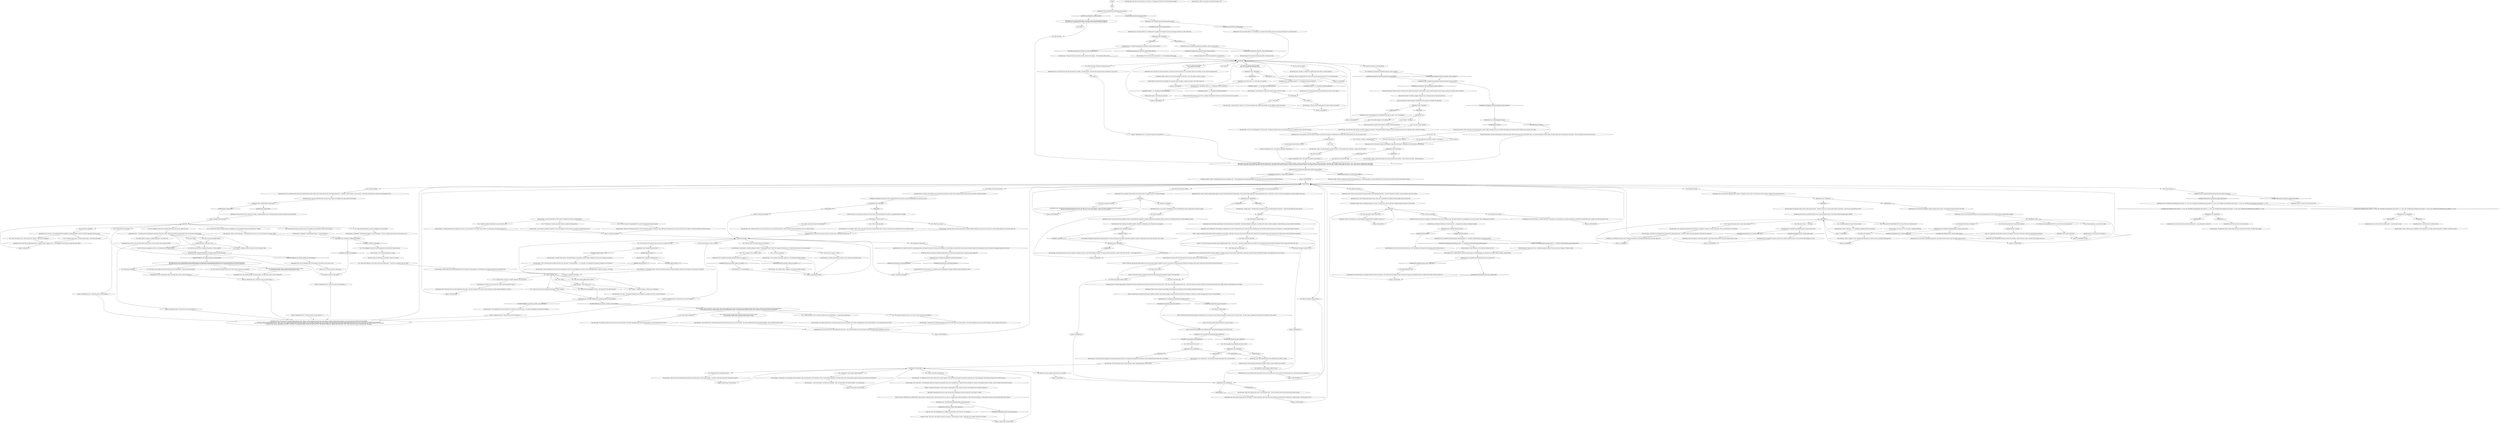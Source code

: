# JAM / INSTIGATOR CABIN
# The Instigator is gone but you can still explore the cabin of her abandoned vehicle. This yields some MAJOR foreshadowing.
# ==================================================
digraph G {
	  0 [label="START"];
	  1 [label="input"];
	  2 [label="Esprit de Corps: Do the honours, he thinks. Connect it yourself."];
	  3 [label="Abandoned Lorry: The movie stars are still smiling from the walls... the radio transmitter sits on the centre console and a faint smell of perfume is in the air."];
	  4 [label="Kim Kitsuragi: \"No, it's not *shatterproof*. Give me that.\" He takes the prybar from you and gestures for you to step back. Then, with little warning..."];
	  5 [label="Abandoned Lorry: The ghostly actresses and the rusty toolbox under the driver's seat. And the oddly bulging seat cover."];
	  6 [label="Hand/Eye Coordination: Nearly the same sound produced by the action on a good breechloader, you can't fail to notice."];
	  7 [label="You: \"This has *got* to be better than your DynaWave.\""];
	  8 [label="You: Put the transceiver away. (Conclude.)"];
	  9 [label="Abandoned Lorry: Variable[\"reputation.kim\"] > 5"];
	  10 [label="Variable[\"reputation.kim\"] > 5", shape=diamond];
	  11 [label="!(Variable[\"reputation.kim\"] > 5)", shape=diamond];
	  12 [label="You: Return the papers under the seat."];
	  13 [label="You: Examine the radio."];
	  14 [label="Encyclopedia: She wasted away in a drug den called 'The Door to the River', not far from here on Boogie Street. A mixture of cocaine and morphine. She was a afraid of the world. And the camera too."];
	  15 [label="Abandoned Lorry: You wedge yourself under the steering-wheel to get a better look. Seems like the few tools lying around here -- a hammer, a pair of pliers, a rusty wrench -- have been casually thrown there by the disorganized driver."];
	  16 [label="Abandoned Lorry: These are movie posters featuring starlets from long-forgotten films -- from the Twenties, the Teens, even the Nineties of the last century."];
	  17 [label="You: Raise your eyebrows."];
	  18 [label="Kim Kitsuragi: \"What? I happen to have committed the frequency to memory. I have no problem admitting that.\""];
	  19 [label="Kim Kitsuragi: \"Sandpaper?\" the lieutenant repeats. \"A novel technique... Must be to offer some extra grip to the driver's foot.\""];
	  20 [label="You: \"Looks like the driver has glued a piece of sandpaper to the throttle to offer some extra grip.\""];
	  21 [label="Kim Kitsuragi: \"We definitely need to return some time later.\" He nods at the lorry. \"We didn't get enough.\""];
	  22 [label="Volition: Lieutenant Kitsuragi is a brave man for saying Madre's name without the winces and whispers that usually accompany it."];
	  23 [label="Kim Kitsuragi: \"...with *cool* names,\" he adds with contempt. \"Like *La Puta Madre* and *Ahura Mazda*. It's a dark parody.\""];
	  24 [label="Jump to: [discussing it with kim hub]"];
	  25 [label="Jump to: [INVESTIHUB]"];
	  26 [label="Abandoned Lorry: CheckItem(\"prybar\")  or  CheckItem(\"kvalsund_multitool\")"];
	  27 [label="CheckItem(\"prybar\")  or  CheckItem(\"kvalsund_multitool\")", shape=diamond];
	  28 [label="!(CheckItem(\"prybar\")  or  CheckItem(\"kvalsund_multitool\"))", shape=diamond];
	  29 [label="You: \"Fine, it appears we've reached a draw.\""];
	  30 [label="You: Wait, the missing eighth Hardie?"];
	  31 [label="You: Peel off the cover on the passenger seat."];
	  32 [label="Abandoned Lorry: She is, yes. You should talk to Titus about it, now you have some concrete evidence."];
	  33 [label="You: Unlock the door with the key Tommy gave you."];
	  34 [label="Kim Kitsuragi: \"Use the prybar to smash the window. Open it from the inside.\""];
	  35 [label="Abandoned Lorry: The actress is draped in a sheath dress, one of her shoulders bared. The faded remains of an autograph run across the poster. She's looking past the camera."];
	  36 [label="Abandoned Lorry: It looks like an article ripped out from a radio-enthusiast magazine. Complex mathematical equations explain the basics of something called 'the ULAN frequency system'."];
	  37 [label="Pain Threshold: These formulas look oddly *painful*. Maybe it's the hangover, but they give you a headache."];
	  38 [label="Kim Kitsuragi: The lieutenant leans over your shoulder to examine the note: \"The ULAN frequency system? I've never heard of that before. I know of FM, AM, UKV, but...\" His thought trails off."];
	  39 [label="Abandoned Lorry: Looks like the frequency dial is absent. It requires a key to work, but the key has been removed -- likely by the missing lady driver."];
	  40 [label="Kim Kitsuragi: \"Hard to say. This distribution network looks certainly large, yet still vague enough... It doesn't reveal much about the *besmertie* behind it.\""];
	  41 [label="Shivers: There, hundreds of thousands of motor carriages roar on the 8/81, high above the mass of brown and red roofs that is Jamrock. The commuters don't even look down; the world ceases to exist outside the windshield."];
	  42 [label="Abandoned Lorry: You should probably still talk to them, see what they've got to say for themselves."];
	  43 [label="You: \"Looks like the driver has glued a piece of sandpaper to fix the slippery throttle of their FALN A-Z 'Tempo'.\""];
	  44 [label="Jump to: [Abandoned Lorry: \"The movie stars are still smiling f...\"]"];
	  45 [label="You: The entire Union might be involved. Maybe even all of Martinaise... (Look around suspiciously.)"];
	  46 [label="Jump to: [Abandoned Lorry: \"The smell of cigarettes and perfume...\"]"];
	  47 [label="Abandoned Lorry: IsKimHere()"];
	  48 [label="IsKimHere()", shape=diamond];
	  49 [label="!(IsKimHere())", shape=diamond];
	  50 [label="Kim Kitsuragi: \"This has been hard enough. No need to make it any harder.\" The lieutenant takes the prybar from you and gestures for you to step back. Then, with short warning..."];
	  51 [label="Physical Instrument: Another futile *thunk* sounds in the brisk coastal air."];
	  52 [label="Kim Kitsuragi: \"Mhm,\" he nods and gives you the tool back. \"It went better than I expected -- open it from the inside.\""];
	  53 [label="Abandoned Lorry: The smell of a thousand cigarettes, some dead actresses and a rusty old toolbox under the seat..."];
	  54 [label="Abandoned Lorry: You close the rusty old lorry door."];
	  55 [label="Physical Instrument: Call down the hammer of truth and justice! With a firm punch that could shatter bone, you smash through the window. Why you didn't equip and use the prybar, who knows -- but now, release your secrets, lorry cabin!"];
	  56 [label="Jump to: [Abandoned Lorry: \"The movie stars are still smiling f...\"]"];
	  57 [label="Physical Instrument: With a firm grip you raise the prybar, a glint of light catching on the tip. Call down the hammer of truth and justice! Release your secrets, lorry cabin!"];
	  58 [label="Abandoned Lorry: A lorry, abandoned by its owner, stuck in the interminable traffic jam.\nThis FALN A-Z, abandoned by its owner, still stands in the shadow of the ruins above it."];
	  59 [label="Logic: Looks like the window might be shatterproof. You may have to rethink your approach."];
	  60 [label="toolboxhub"];
	  61 [label="Kim Kitsuragi: \"Doesn't look like it -- it's completely inoperable without the dial key.\""];
	  62 [label="mapithub"];
	  63 [label="Abandoned Lorry: IsKimHere()"];
	  64 [label="IsKimHere()", shape=diamond];
	  65 [label="!(IsKimHere())", shape=diamond];
	  66 [label="You: \"First the drug smuggling, now this... How deep does this rabbit hole go?\""];
	  67 [label="Kim Kitsuragi: \"Yes, well...\" He quickly disregards your statement as another one of your  neurotic outbursts."];
	  68 [label="You: \"Those jerks? Definitely.\""];
	  69 [label="You: Open the door."];
	  70 [label="Reaction Speed: This is the one he pointed to. The green lorry..."];
	  71 [label="Abandoned Lorry: SetVariableValue(\"jam.abandoned_cant_get_in_alone\", true) --[[ Variable[ ]]"];
	  72 [label="You: \"I'm sorry, it didn't happen.\""];
	  73 [label="Abandoned Lorry: The smell of a thousand cigarettes, some dead actresses and a rusty old toolbox under the seat."];
	  74 [label="Kim Kitsuragi: \"To be perfectly frank, I have my reservations about this whole antenna scheme. But who knows? We may yet be surprised.\""];
	  75 [label="You: \"Not necessarily. The lady driver could have kept the drug trade a secret.\"\n\"Not necessarily. Ruby could have kept the drug trade a secret.\""];
	  76 [label="Jump to: [INVESTIHUB]"];
	  77 [label="You: How am I going to get this open?\n\"How are we going to get this open, Kim?\""];
	  78 [label="radiofiddler"];
	  79 [label="Shivers: Wind rips through the empty hallways of the once great military hospital, now just a ruin under an overgrown park. Beneath the hospital, great sewer tunnels hum and vibrate with life of their own..."];
	  80 [label="Shivers: Despite the cold, figures move about cloaked in shadow, their breath escaping in white clouds that fade into the darkness. Wherever you look, the night gives cover to her messengers."];
	  81 [label="Abandoned Lorry: Variable[\"jam.abandoned_whitecheck_physint_smash_window\"]"];
	  82 [label="Variable[\"jam.abandoned_whitecheck_physint_smash_window\"]", shape=diamond];
	  83 [label="!(Variable[\"jam.abandoned_whitecheck_physint_smash_window\"])", shape=diamond];
	  84 [label="Physical Instrument: God damn, maggot! Drag your ass to the gym and do some reps right now!"];
	  85 [label="You: But why the sandpaper?"];
	  86 [label="pedal hub"];
	  87 [label="Kim Kitsuragi: \"What a novel technique...\" The lieutenant leans closer. \"You sure do know your lorries, officer.\""];
	  88 [label="Jump to: [Abandoned Lorry: \"The movie stars are still smiling f...\"]"];
	  89 [label="Kim Kitsuragi: \"We should talk with Titus, see what he's got to say on the matter.\" He writes something down into his little notebook. \"Are we finished with the lorry?\""];
	  90 [label="You: Not necessarily. The lady driver could have kept the drug trade a secret.\nNot necessarily. Ruby could have kept the drug trade a secret."];
	  91 [label="You: This would fit what Joyce told us, but I don't want to make any assumptions."];
	  92 [label="Abandoned Lorry: The peculiar frequency tableau indicates that at least 128 stations have been saved on this radio."];
	  93 [label="You: Look around the cabin. (Conclude.)"];
	  94 [label="Abandoned Lorry: Variable[\"jam.jammystery_ladydriver_cabin_located_tommy\"]"];
	  95 [label="Variable[\"jam.jammystery_ladydriver_cabin_located_tommy\"]", shape=diamond];
	  96 [label="!(Variable[\"jam.jammystery_ladydriver_cabin_located_tommy\"])", shape=diamond];
	  97 [label="Abandoned Lorry: It takes a few moments, but eventually the transceiver slides from its greased socket mount with an eminently satisfying *chhhnk*."];
	  98 [label="Jump to: [rubytransceiverhub]"];
	  99 [label="Abandoned Lorry: Where the transceiver used to be, there's just a rectangular shadow now."];
	  100 [label="Interfacing: That's the marque of Esterhaz Elektronika, one of the major manufacturers of advanced radio equipment."];
	  101 [label="Abandoned Lorry: You close the rusty old lorry door."];
	  102 [label="Jump to: [openinghub]"];
	  103 [label="Abandoned Lorry: The glass on the side windows is tinted and covered with dust. You can barely make out the shape of a seat and two steering levers."];
	  104 [label="Abandoned Lorry: The smell of cigarettes and perfume welcomes you. The cabin inside is plastered with old movie posters, actresses smile from the walls. There's a radio transmitter in the front and a toolbox tucked under the driver's seat. Some tools lie scattered near the pedals.\nThe smell of cigarettes and perfume welcomes you. The cabin inside is plastered with old movie posters, actresses smile from the walls. There's a rectangular shadow where the radio used to be and a toolbox tucked under the driver's seat. Some tools lie scattered near the pedals."];
	  105 [label="Perception (Smell): The remnants of a sweet juniper-scented perfume. Probably 'Granate No 5'."];
	  106 [label="Jump to: [INVESTIHUB]"];
	  107 [label="Abandoned Lorry: Variable[\"XP.ruby_motive\"]"];
	  108 [label="Variable[\"XP.ruby_motive\"]", shape=diamond];
	  109 [label="!(Variable[\"XP.ruby_motive\"])", shape=diamond];
	  110 [label="Kim Kitsuragi: \"This has been hard enough. No need to make it any harder.\""];
	  111 [label="success hub"];
	  112 [label="You: \"One of the footprints at the crime scene had an aberration -- one sole was smoother than the other.\""];
	  113 [label="Kim Kitsuragi: \"Understood. We should still go and see what Titus has got to say on the matter.\" He writes something down into his little notebook. \"Are we finished with the lorry?\""];
	  114 [label="Kim Kitsuragi: \"We should see what Titus has got to say on the matter.\" He writes something down into his little notebook. \"Are we finished with the lorry?\""];
	  115 [label="Kim Kitsuragi: \"Great, I think we got everything. A word, detective?\" He steps away from the lorry. \"*Before* we return to Joyce.\""];
	  116 [label="Jump to: [radiofiddler]"];
	  117 [label="You: What about the Speedfreaks FM? Is it one of the saved stations here?"];
	  118 [label="You: \"Where does the contraband end up?\""];
	  119 [label="Jump to: [discussing it with kim hub]"];
	  120 [label="Abandoned Lorry: Variable[\"jam.abandoned_greeting_done\"]"];
	  121 [label="Variable[\"jam.abandoned_greeting_done\"]", shape=diamond];
	  122 [label="!(Variable[\"jam.abandoned_greeting_done\"])", shape=diamond];
	  123 [label="Abandoned Lorry: This green FALN A-Z 'Contemporain' is parked in the shadow of the ruins looming overhead. It's seen better days."];
	  124 [label="Kim Kitsuragi: \"Let's get the prybar from my Kineema and smash in the window.\""];
	  125 [label="You: Just open the door from the inside."];
	  126 [label="Abandoned Lorry: Variable[\"reputation.kim\"] > 1"];
	  127 [label="Variable[\"reputation.kim\"] > 1", shape=diamond];
	  128 [label="!(Variable[\"reputation.kim\"] > 1)", shape=diamond];
	  129 [label="Kim Kitsuragi: \"I'm more interested in *why* you're so fixated on this idea in the first place.\""];
	  130 [label="Kim Kitsuragi: \"But now you've got what you came for, so I suppose we'll have to see this business through.\""];
	  131 [label="Abandoned Lorry: You close the rusty old lorry door for now -- your job here isn't done yet."];
	  132 [label="Jump to: [posteryhub]"];
	  133 [label="Abandoned Lorry: But one odd detail does catch your eye: A piece of sandpaper has been glued to the throttle."];
	  134 [label="You: Look around the cabin again."];
	  135 [label="You: Women... (Shake your head.) Always the most *deceitful* ones."];
	  136 [label="You: \"I think the entire Union is involved. Maybe even all of Martinaise...\" (Look around suspiciously.)"];
	  137 [label="You: Why would anyone need so many radio stations?"];
	  138 [label="Abandoned Lorry: The door is locked. The handle looks shiny, like it's recently replaced."];
	  139 [label="Untitled hub"];
	  140 [label="Physical Instrument: But you don't *have* a prybar. The lieutenant would, but he drove away with it in his toolbox."];
	  141 [label="You: \"Really?\" (Hit again.)"];
	  142 [label="Jump to: [INVESTIHUB]"];
	  143 [label="You: \"I don't really get jokes.\""];
	  144 [label="You: \"That's okay. As long as it works.\""];
	  145 [label="Abandoned Lorry: Looks like it, yes."];
	  146 [label="You: \"Wait, Ruby?\""];
	  147 [label="You: [Leave.]"];
	  148 [label="You: [Leave.]"];
	  149 [label="Jump to: [Abandoned Lorry: \"The movie stars are still smiling f...\"]"];
	  150 [label="Abandoned Lorry: IsKimHere()"];
	  151 [label="IsKimHere()", shape=diamond];
	  152 [label="!(IsKimHere())", shape=diamond];
	  153 [label="You: \"Why would anyone glue a piece of sandpaper to the gas pedal?\""];
	  154 [label="You: \"And she's also the one running the drug trade... What a handful.\""];
	  155 [label="Abandoned Lorry: Variable[\"XP.figured_out_hardies_present_at_the_lynching\"]"];
	  156 [label="Variable[\"XP.figured_out_hardies_present_at_the_lynching\"]", shape=diamond];
	  157 [label="!(Variable[\"XP.figured_out_hardies_present_at_the_lynching\"])", shape=diamond];
	  158 [label="You: Those jerks? Definitely."];
	  159 [label="Interfacing: It has to be an advanced model to fit so many frequencies next to each other without blending them together."];
	  160 [label="Jump to: [discussing it with kim hub]"];
	  161 [label="You: \"Good idea.\""];
	  162 [label="Physical Instrument: Good thing you have one!"];
	  163 [label="Abandoned Lorry: He smashes it into the window. Droplets of glass fly everywhere, shattering over the lorry floor and pavement. You can just reach in now."];
	  164 [label="Jump to: [INVESTIHUB]"];
	  165 [label="You: \"What do you mean?\""];
	  166 [label="Kim Kitsuragi: \"*You* could reach the Coalition and have your talk about *la responsabilité*... *I* could grow 10 centimetres and become a flanker for the Stormers.\""];
	  167 [label="Kim Kitsuragi: \"I certainly understand the impulse, but this is our job, detective. Our whole *raison d'être*. At some point, we'll need to return to it.\""];
	  168 [label="Abandoned Lorry: Variable[\"inventory.suzerainty_trade_war_counter\"] > 2"];
	  169 [label="Variable[\"inventory.suzerainty_trade_war_counter\"] > 2", shape=diamond];
	  170 [label="!(Variable[\"inventory.suzerainty_trade_war_counter\"] > 2)", shape=diamond];
	  171 [label="Jump to: [IsKimHere()]"];
	  172 [label="You: Admire the posters."];
	  173 [label="Perception (Smell): There's definitely perfume in the air. It's spicy, with a hint of ambrette, wafting through the bitter air of the cabin."];
	  174 [label="You: Smash it."];
	  175 [label="Abandoned Lorry: The movie stars are still smiling from the walls. There's a radio transmitter in the front and a pull-out toolbox tucked under the driver's seat. Some tools lie scattered near the pedals.\nThe movie stars are still smiling from the walls... But there's something strange about the passenger seat. The radio transmitter sits on the centre console and the pull-out toolbox lies hidden under the driver's seat. Some tools lie scattered near the pedals.\nThe movie stars are still smiling from the walls... But there's a rectangular shadow where the radio used to be and something strange about the passenger seat. The pull-out toolbox lies hidden under the driver's seat. Some tools have been left scattered near the pedals.\nThe movie stars are still smiling from the walls... But there's a rectangular shadow where the radio used to be. The pull-out toolbox lies hidden under the driver's seat. Some tools have been left scattered near the pedals."];
	  176 [label="posteryhub"];
	  177 [label="You: Look at the third map."];
	  178 [label="You: Return the papers under the seat."];
	  179 [label="You: Where does the road lead..."];
	  180 [label="Shivers: They travel from Eminent Domain to Perdition and on to the Main. Over the River Esperance, on Route 8/81 to the Old South -- the exit ramp is supposed to be shut down, but there's much activity."];
	  181 [label="Kim Kitsuragi: \"Looks like we're dealing with an impressive organizational tool -- the nerve centre of a huge operation. With quite the range too.\""];
	  182 [label="Abandoned Lorry: Doesn't look like it."];
	  183 [label="Abandoned Lorry: IsKimHere()"];
	  184 [label="IsKimHere()", shape=diamond];
	  185 [label="!(IsKimHere())", shape=diamond];
	  186 [label="Abandoned Lorry: IsKimHere()"];
	  187 [label="IsKimHere()", shape=diamond];
	  188 [label="!(IsKimHere())", shape=diamond];
	  189 [label="Jump to: [rubytransceiverhub]"];
	  190 [label="Kim Kitsuragi: \"Let me make a prediction, detective. You are not going to see the inside of a Coalition warship anytime soon.\""];
	  191 [label="You: \"So you're not jealous?\""];
	  192 [label="Conceptualization: Not just any face... it reminds you of the grotesque carvings sometimes found in prehistoric caves."];
	  193 [label="openinghub"];
	  194 [label="Abandoned Lorry: IsKimHere()"];
	  195 [label="IsKimHere()", shape=diamond];
	  196 [label="!(IsKimHere())", shape=diamond];
	  197 [label="Abandoned Lorry: With a key -- or a tool. Like, say, a prybar."];
	  198 [label="Perception (Sight): There's something odd about the passenger seat... The seating fabric has been pulled tight over the lower side of the seat where the toolbox should be."];
	  199 [label="Abandoned Lorry: IsKimHere()"];
	  200 [label="IsKimHere()", shape=diamond];
	  201 [label="!(IsKimHere())", shape=diamond];
	  202 [label="You: \"I'm sorry.\" (Smash it, apologetically.)"];
	  203 [label="Kim Kitsuragi: \"So it would seem.\" The lieutenant examines the maps with a furrowed brow."];
	  204 [label="You: \"*Besmertie*? That sounds vaguely familiar.\""];
	  205 [label="Shivers: The road spreads like the tentacles of a great octopus."];
	  206 [label="Jump to: [You: \"Back up into the cabin again.\"]"];
	  207 [label="Abandoned Lorry: You close the rusty old lorry door."];
	  208 [label="You: Return the stack of papers under the seat."];
	  209 [label="Jump to: [Abandoned Lorry: \"The smell of cigarettes and perfume...\"]"];
	  210 [label="Reaction Speed: This is the one the man pointed to. His friend's lorry."];
	  211 [label="Abandoned Lorry: The actresses -- and the rare actor -- all smile you a warm good bye. A radio transmitter is attached to the dashboard and a toolbox sits under the driver's seat."];
	  212 [label="Abandoned Lorry: The ghostly actresses and the rusty toolbox, under the driver's seat... And the oddly bulging seat cover."];
	  213 [label="Kim Kitsuragi: \"Oh, I didn't mean that. It's just ironic that you're using the lady driver's radio to contact the very authorities she was so keen to evade.\""];
	  214 [label="Kim Kitsuragi: \"An Esterhaz is certainly nothing to sniff at.\" The lieutenant nods. \"But if you compare the feature sets, I would say they're more-or-less equivalent.\""];
	  215 [label="You: \"So Ruby really is running a *complex operation* out of her lorry.\""];
	  216 [label="You: Pull out the pull-out toolbox."];
	  217 [label="Abandoned Lorry: Variable[\"jam.abandoned_cabin_accessed\"]"];
	  218 [label="Variable[\"jam.abandoned_cabin_accessed\"]", shape=diamond];
	  219 [label="!(Variable[\"jam.abandoned_cabin_accessed\"])", shape=diamond];
	  220 [label="Abandoned Lorry: Voila! A stack of neatly folded papers has been stashed behind the seating fabric. You see three maps depicting a large metropolitan area. It's Revachol, some of its routes and highways have been outlined with a pen."];
	  221 [label="Encyclopedia: This is Tippe Tijonne, a starlet from the dawn of cinematography. Less known for her talent, than her tragic, untimely death."];
	  222 [label="Electrochemistry: She's delicate, yet lost. Ruined underneath it all."];
	  223 [label="Abandoned Lorry: Variable[\"jam.abandoned_blackc_ency_starlet_info\"]"];
	  224 [label="Variable[\"jam.abandoned_blackc_ency_starlet_info\"]", shape=diamond];
	  225 [label="!(Variable[\"jam.abandoned_blackc_ency_starlet_info\"])", shape=diamond];
	  226 [label="You: Push in the pull-out toolbox."];
	  227 [label="Kim Kitsuragi: \"Best not to disturb the scene.\" The lieutenant nods. \"I'll have Forensics go over the lorry and pick these up later.\""];
	  228 [label="Electrochemistry: Wait, this actress really does look *a lot* like Klaasje. She may have been right about this Ruby after all..."];
	  229 [label="Abandoned Lorry: One of them particularly catches your eye: a centrefold of an ingénue attached right above the back seat."];
	  230 [label="Jump to: [pedal hub]"];
	  231 [label="Abandoned Lorry: IsKimHere()"];
	  232 [label="IsKimHere()", shape=diamond];
	  233 [label="!(IsKimHere())", shape=diamond];
	  234 [label="radiofiddler no kim"];
	  235 [label="You: \"Really?\""];
	  236 [label="Esprit de Corps: As you take the transceiver in your hands, the lieutenant bites his lower lip, apparently deep in thought."];
	  237 [label="You: Examine the transceiver."];
	  238 [label="Kim Kitsuragi: \"Yes, another draw. It appears we are quite equally matched.\""];
	  239 [label="You: Try to peek in the window.\nTry to peek in the window."];
	  240 [label="Abandoned Lorry: A metallic drawer slides out from the seat: It's empty, except for a folded newspaper."];
	  241 [label="Abandoned Lorry: Variable[\"tc.pale\"]"];
	  242 [label="Variable[\"tc.pale\"]", shape=diamond];
	  243 [label="!(Variable[\"tc.pale\"])", shape=diamond];
	  244 [label="You: Fold open the topmost map."];
	  245 [label="Esprit de Corps: \"But why... why would I hurt my own *peone*?\" asks the man in white. \"What kind of an *animal* would do such thing?\""];
	  246 [label="Abandoned Lorry: Tollbooths at the intakes are marked with a circle. It looks like there are scant few ways of getting onto the elevated motorway that runs over Jamrock -- and this person knows them all."];
	  247 [label="Abandoned Lorry: Variable[\"whirling.klaasjeone_greeting_done\"]  or  Variable[\"whirling.klaasje_main_greeting_done\"]"];
	  248 [label="Variable[\"whirling.klaasjeone_greeting_done\"]  or  Variable[\"whirling.klaasje_main_greeting_done\"]", shape=diamond];
	  249 [label="!(Variable[\"whirling.klaasjeone_greeting_done\"]  or  Variable[\"whirling.klaasje_main_greeting_done\"])", shape=diamond];
	  250 [label="You: \"The sandpaper would also rub off the pattern from the driver's right boot sole.\""];
	  251 [label="You: Back up into the cabin again."];
	  252 [label="drug smuggling also"];
	  253 [label="Abandoned Lorry: Variable[\"XP.figured_out_hardies_present_at_the_lynching\"]"];
	  254 [label="Variable[\"XP.figured_out_hardies_present_at_the_lynching\"]", shape=diamond];
	  255 [label="!(Variable[\"XP.figured_out_hardies_present_at_the_lynching\"])", shape=diamond];
	  256 [label="Abandoned Lorry: Variable[\"jam.abandoned_logic_infiltrated\"]"];
	  257 [label="Variable[\"jam.abandoned_logic_infiltrated\"]", shape=diamond];
	  258 [label="!(Variable[\"jam.abandoned_logic_infiltrated\"])", shape=diamond];
	  259 [label="Jump to: [Abandoned Lorry: \"The smell of cigarettes and perfume...\"]"];
	  260 [label="Jump to: [INVESTIHUB]"];
	  261 [label="Abandoned Lorry: You stuff the maps back under the seat cover. Better not to leave traces of you being here yet... the movie stars look silently by."];
	  262 [label="You: \"Yeah, sounds just like an old breechloader.\""];
	  263 [label="Jump to: [rubytransceiverhub]"];
	  264 [label="Kim Kitsuragi: \"I've no reason to be jealous, detective.\" The lieutenant smiles to himself."];
	  265 [label="Jump to: [IsKimHere()]"];
	  266 [label="You: Return the papers under the seat."];
	  267 [label="Jump to: [Abandoned Lorry: \"The movie stars are still smiling f...\"]"];
	  268 [label="Jump to: [openinghub]"];
	  269 [label="Inland Empire: A feeling of tenderness washes over you -- a longing even, perhaps. And gentle tragedy."];
	  270 [label="Jump to: [posteryhub]"];
	  271 [label="Jump to: [toolboxhub]"];
	  272 [label="Shivers: To Couron, through the middle income neighbourhoods there -- by the river -- and then to Stella Maris and La Delta, for work. While the men and women of Jamrock scuttle to their fates below the road."];
	  273 [label="You: \"What does all this mean?\""];
	  274 [label="Kim Kitsuragi: \"It's definitely not the Union. They just do *some* logistics. This operation has spread everywhere in Jamrock. If it's that widespread, then Madre remains the most likely suspect.\""];
	  275 [label="Logic: Sandpaper adds extra grip."];
	  276 [label="Abandoned Lorry: ... matching one of the footprints found from the crime scene. Which means that the missing lady driver was present at the lynching!"];
	  277 [label="You: \"Women..\" (Shake your head.) \"Always up to something.\""];
	  278 [label="Kim Kitsuragi: \"For contacting an entire fleet of lorrymen, for example.\" He flicks a switch on the radio. \"This is all shortwave, UW and UKV...\""];
	  279 [label="Jump to: [radiofiddler no kim]"];
	  280 [label="Abandoned Lorry: Variable[\"jam.jammystery_ladydriver_cabin_located_tommy\"]"];
	  281 [label="Variable[\"jam.jammystery_ladydriver_cabin_located_tommy\"]", shape=diamond];
	  282 [label="!(Variable[\"jam.jammystery_ladydriver_cabin_located_tommy\"])", shape=diamond];
	  283 [label="Kim Kitsuragi: \"I don't know how *good* it is, but this investigation has taken long enough. We can't afford it to take any longer.\""];
	  284 [label="Jump to: [INVESTIHUB]"];
	  285 [label="Abandoned Lorry: Variable[\"jam.abandoned_perc_noticed_under_seat\"]"];
	  286 [label="Variable[\"jam.abandoned_perc_noticed_under_seat\"]", shape=diamond];
	  287 [label="!(Variable[\"jam.abandoned_perc_noticed_under_seat\"])", shape=diamond];
	  288 [label="Kim Kitsuragi: \"So it would appear.\""];
	  289 [label="You: \"Wait, the missing eighth Hardie? Here?\""];
	  290 [label="You: Return the stack of papers under the seat. (Conclude.)"];
	  291 [label="You: Ruby really is running a *complex operation* out of her lorry."];
	  292 [label="You: Study the centrefold."];
	  293 [label="You: What happened to her?"];
	  294 [label="You: Stop and wonder: What's that smell?"];
	  295 [label="Abandoned Lorry: IsTHCPresent(\"torque_dork\")"];
	  296 [label="IsTHCPresent(\"torque_dork\")", shape=diamond];
	  297 [label="!(IsTHCPresent(\"torque_dork\"))", shape=diamond];
	  298 [label="Interfacing: This particular lorry is a FALN A-Z 'Tempo', a model infamous for its irritating design mistake: the slippery-smooth throttles."];
	  299 [label="Encyclopedia: Adapting a high-quality radio-transmitter to emit this frequency may make it powerful enough to transmit a signal from isola to isola. But that's just a guess."];
	  300 [label="You: \"What about the Speedfreaks FM? Is it one of the saved stations here?\""];
	  301 [label="You: \"Is there anything we can do with the radio?\""];
	  302 [label="You: \"What else is here...\" (Conclude.)"];
	  303 [label="Jump to: [radiofiddler]"];
	  304 [label="Esprit de Corps: Somewhere on a hidden field, a flash of light, a whirring sound. Camera lenses focus on a man in a ragged police uniform standing in a field of blood-red poppies. A blurry figure dressed in white stands right by the camera..."];
	  305 [label="Esprit de Corps: The bedraggled cop is holding a manure fork. \"Don't hurt me,\" he whimpers."];
	  306 [label="Interfacing: These service tunnels were probably used during the construction of the foundation beneath the motorway."];
	  307 [label="Interfacing: A 20 kilometre radius at least. Perhaps extended by an attachable antenna that's not here right now?"];
	  308 [label="Kim Kitsuragi: \"This must be the one he told us about. Unless he was lying...\" The lieutenant peeks inside."];
	  309 [label="Kim Kitsuragi: \"*Bonne prise*,\" the lieutenant commends you as you shift through the treasure -- well worn and folded into neat squares."];
	  310 [label="rubytransceiverhub"];
	  311 [label="You: \"We can't assign *la responsabilité* if we don't go through the proper channels.\""];
	  312 [label="You: \"I think I just need a break from our main case for a bit.\""];
	  313 [label="Jump to: [IsKimHere()]"];
	  314 [label="Abandoned Lorry: The window shatters and droplets of glass fly everywhere, shattering over the lorry floor and pavement."];
	  315 [label="You: Enough of the posters."];
	  316 [label="Kim Kitsuragi: The lieutenant leans closer to the radio and hums: \"Strange. There are so many radio stations saved here... must be over one hundred at least.\""];
	  317 [label="Abandoned Lorry: The cluttered cabin of the abandoned lorry offers no reply."];
	  318 [label="Abandoned Lorry: Variable[\"jam.jammystery_inland_vision_modifier\"]"];
	  319 [label="Variable[\"jam.jammystery_inland_vision_modifier\"]", shape=diamond];
	  320 [label="!(Variable[\"jam.jammystery_inland_vision_modifier\"])", shape=diamond];
	  321 [label="Abandoned Lorry: The throttle underneath looks as smooth as glass, slippery even... The sandpaper must be there to add some extra *grip*!"];
	  322 [label="Abandoned Lorry: You've identified the missing eighth person at the lynching. Do you think that Hardie and his boys had anything to do with the drug trade?\nThis looks like proof the missing eighth person at the lynching was Ruby. Do you think that Hardie and his 'boys' could also be involved in the drug operation?"];
	  323 [label="Interfacing: It has to be an advanced model to fit so many frequencies next to each other without blending them together."];
	  324 [label="You: Is there anything I can do with the radio?"];
	  325 [label="Logic: Looks like the smugglers have infiltrated the road network belonging to East Motor Tract."];
	  326 [label="Untitled hub (02)"];
	  327 [label="You: \"Nice.\""];
	  328 [label="Abandoned Lorry: Variable[\"jam.abandoned_perc_noticed_under_seat\"]"];
	  329 [label="Variable[\"jam.abandoned_perc_noticed_under_seat\"]", shape=diamond];
	  330 [label="!(Variable[\"jam.abandoned_perc_noticed_under_seat\"])", shape=diamond];
	  331 [label="Kim Kitsuragi: \"It's not really a *joke*, per se. Just ironic that you're using the lady driver's radio to contact the very authorities she was so keen to evade.\""];
	  332 [label="Kim Kitsuragi: \"I wouldn't like to guess. Your performance so far doesn't exactly inspire confidence, but all sorts of things are possible...\""];
	  333 [label="Jump to: [rubytransceiverhub]"];
	  334 [label="Abandoned Lorry: You close the rusty old lorry door -- your job here is done."];
	  335 [label="Kim Kitsuragi: \"At least we can now ask Titus some concrete questions about it.\""];
	  336 [label="Kim Kitsuragi: \"He's *bad news*.\" The lieutenant removes his glasses and polishes them with a handkerchief. \"There have been attempts at a serious investigation before, but they... haven't ended well for those involved.\""];
	  337 [label="Kim Kitsuragi: \"The RCM patrols most of these auxiliary roads, though apparently not all of them.\""];
	  338 [label="Electrochemistry: Wait, doesn't she... resemble someone you know? But you can't put a finger on *whom* exactly."];
	  339 [label="Abandoned Lorry: No idea... You could peel off the sandpaper to peak underneath, but that would be tampering with the scene."];
	  340 [label="Kim Kitsuragi: \"Sandpaper?\" the lieutenant repeats. \"A novel technique...\""];
	  341 [label="You: The sandpaper would also rub off the pattern from the driver's right boot sole..."];
	  342 [label="Jump to: [Abandoned Lorry: \"The movie stars are still smiling f...\"]"];
	  343 [label="Abandoned Lorry: This green FALN A-Z 'Contemporain' is parked in the shadow of the ruins looming overhead. It's seen better days."];
	  344 [label="Interfacing: There's no picking this lock. The owner has put special care into it. It's a recessed design."];
	  345 [label="Jump to: [openinghub]"];
	  346 [label="Abandoned Lorry: The stack of maps looks just like before -- barely noticeable. The movie stars look silently by and the pull-out toolbox has a rubber handle, worn from years of use."];
	  347 [label="You: \"Do you think we'll actually be able to reach the Coalition with this?\""];
	  348 [label="Kim Kitsuragi: \"It should. Assuming we can find a way to replace the frequency dial.\""];
	  349 [label="Jump to: [INVESTIHUB]"];
	  350 [label="Jump to: [rubytransceiverhub]"];
	  351 [label="Kim Kitsuragi: \"Looks like her, yes.\""];
	  352 [label="INVESTIHUB"];
	  353 [label="Abandoned Lorry: CheckEquipped(\"prybar\")"];
	  354 [label="CheckEquipped(\"prybar\")", shape=diamond];
	  355 [label="!(CheckEquipped(\"prybar\"))", shape=diamond];
	  357 [label="Abandoned Lorry: It's an issue of 'Périphérique' from last Wednesday. A piece of paper falls out from its pages."];
	  358 [label="Jump to: [Abandoned Lorry: \"The movie stars are still smiling f...\"]"];
	  359 [label="You: Fold open the second map."];
	  360 [label="Abandoned Lorry: Variable[\"jam.abandoned_blackc_esprit_peonecop\"]"];
	  361 [label="Variable[\"jam.abandoned_blackc_esprit_peonecop\"]", shape=diamond];
	  362 [label="!(Variable[\"jam.abandoned_blackc_esprit_peonecop\"])", shape=diamond];
	  363 [label="You: Where are they going?"];
	  364 [label="Esprit de Corps: If only Lieutenant Kitsuragi were here to help you piece together the evidence."];
	  365 [label="You: I don't care about rules, I need to get some *results*! (Peel off the sandpaper.)"];
	  366 [label="You: I could just take a peak... A teensy-weensy peek... (Peel off just the edge.)"];
	  367 [label="You: \"This would fit what Joyce told us, but I don't want to make any assumptions.\""];
	  368 [label="Abandoned Lorry: Variable[\"jam.abandoned_seen_article\"] == true  and  Variable[\"jam.abandoned_seen_posters\"] == true  and  Variable[\"jam.abandoned_seen_radio\"] == true  and  Variable[\"jam.abandoned_seen_pedals\"] == true"];
	  369 [label="Variable[\"jam.abandoned_seen_article\"] == true  and  Variable[\"jam.abandoned_seen_posters\"] == true  and  Variable[\"jam.abandoned_seen_radio\"] == true  and  Variable[\"jam.abandoned_seen_pedals\"] == true", shape=diamond];
	  370 [label="!(Variable[\"jam.abandoned_seen_article\"] == true  and  Variable[\"jam.abandoned_seen_posters\"] == true  and  Variable[\"jam.abandoned_seen_radio\"] == true  and  Variable[\"jam.abandoned_seen_pedals\"] == true)", shape=diamond];
	  371 [label="Abandoned Lorry: Unclear."];
	  372 [label="Logic: For contacting an entire fleet of lorries, for example. This must be the nerve centre of a well-organized operation."];
	  373 [label="Abandoned Lorry: You push the key into the lock and turn. It makes a cracking sound -- then the door pops back a few centimetres. You can just..."];
	  374 [label="You: Open it."];
	  375 [label="You: Remove the radio transceiver."];
	  376 [label="Kim Kitsuragi: \"Funny, isn't it?\""];
	  377 [label="Abandoned Lorry: It's about the size of a small paving stone, and nearly as heavy. Now that you're looking at it more closely, you realise the various dials and meters make it look vaguely like a face. A distinctive triangular logo forms the nose."];
	  378 [label="Abandoned Lorry: Variable[\"jam.abandoned_interfacing_esterhaz\"]"];
	  379 [label="Variable[\"jam.abandoned_interfacing_esterhaz\"]", shape=diamond];
	  380 [label="!(Variable[\"jam.abandoned_interfacing_esterhaz\"])", shape=diamond];
	  381 [label="Abandoned Lorry: The movie stars are still smiling from the walls... the radio transmitter sits on the centre console and a faint smell of perfume is in the air."];
	  382 [label="Physical Instrument: Prybar in hand, you take a hard swing at the window. A loud *thunk* rings out and the prybar bounces back, leaving a tiny spider web on the glass."];
	  383 [label="Abandoned Lorry: IsKimHere()"];
	  384 [label="IsKimHere()", shape=diamond];
	  385 [label="!(IsKimHere())", shape=diamond];
	  386 [label="You: \"Why would anyone need so many radio stations?\""];
	  387 [label="Half Light: Especially bad news for cops who may have something in their past they don't even *know* is there."];
	  388 [label="Inland Empire: No storm will ever drown Revachol, the great solution to the riddle of history."];
	  389 [label="You: Say \"Fuck the police!\" and *then* smash it."];
	  390 [label="You: First the drug smuggling, now this... How deep does this rabbit hole go?"];
	  391 [label="Abandoned Lorry: You've identified one of the footprints, but there are still seven to go..."];
	  392 [label="Abandoned Lorry: IsKimHere()"];
	  393 [label="IsKimHere()", shape=diamond];
	  394 [label="!(IsKimHere())", shape=diamond];
	  395 [label="Abandoned Lorry: Not without the dial key, no."];
	  396 [label="Abandoned Lorry: CheckItem(\"prybar\")  or  CheckItem(\"kvalsund_multitool\")"];
	  397 [label="CheckItem(\"prybar\")  or  CheckItem(\"kvalsund_multitool\")", shape=diamond];
	  398 [label="!(CheckItem(\"prybar\")  or  CheckItem(\"kvalsund_multitool\"))", shape=diamond];
	  399 [label="You: \"The window appears to be shatterproof.\""];
	  400 [label="Untitled hub (03)"];
	  401 [label="Abandoned Lorry: IsKimHere()"];
	  402 [label="IsKimHere()", shape=diamond];
	  403 [label="!(IsKimHere())", shape=diamond];
	  404 [label="Kim Kitsuragi: \"You've surprised me more than once during the course of our investigation, but I have to say it still seems like a *remote* scenario.\" He shrugs."];
	  405 [label="Kim Kitsuragi: \"But here's the thing, detective. *We're* the proper channels. Doing our work, right here on the ground, is how we'll solve this case. There's no need to bring the Coalition into this.\""];
	  406 [label="You: Wait, Ruby?"];
	  407 [label="You: [Close the door.]"];
	  408 [label="You: Open the door."];
	  409 [label="You: Check the pedals."];
	  410 [label="Abandoned Lorry: IsKimHere()"];
	  411 [label="IsKimHere()", shape=diamond];
	  412 [label="!(IsKimHere())", shape=diamond];
	  413 [label="Kim Kitsuragi: \"Subtle,\" says the lieutenant and sticks his hand in the window -- like a common car thief -- and then opens it."];
	  414 [label="Abandoned Lorry: The pull-out toolbox slides back into its nest. The rest is as it was: radio, posters, a trace of motor oil smell under all the cigarettes.\nThe pull-out toolbox slides back into its nest. The rest is as it was: posters, a radio, dust on the windows."];
	  415 [label="Kim Kitsuragi: \"No, that's on 78.9.\" He stops, coughing awkwardly."];
	  416 [label="You: \"Who do you think is behind this?\""];
	  417 [label="Abandoned Lorry: The final map displays a labyrinth of service tunnels left over from the construction of Motorway 8/81. A few routes have been marked with a pen -- where the tunnels and sewers surface near the Eminent Domain and a traffic island in Central Jamrock, by the lake."];
	  418 [label="You: \"The smugglers have infiltrated the Motor Tract.\""];
	  419 [label="Kim Kitsuragi: \"It means that the smugglers are secretly using the motorway to transport their goods and materials. They've infiltrated East Motor Tract, most likely...\""];
	  420 [label="Perception (Sight): There's something odd about the passenger seat... The seating fabric has been pulled tight over the lower side of the seat where the toolbox should be."];
	  421 [label="Kim Kitsuragi: \"Now we know for *certain* who's the missing eighth person at the lynching. Do you think that Hardie and his boys could also be involved in the drug operation?\"\n\"This looks like proof the missing eighth person at the lynching was Ruby... Do you think that Hardie and his 'boys' could also be involved in the drug operation?\""];
	  422 [label="Kim Kitsuragi: \"We've identified one of the footprints, but there are still seven to go...\" He writes something in his little blue notebook."];
	  423 [label="Kim Kitsuragi: \"Which means that the missing lady driver was present at the lynching.\" The lieutenant's eyes light up behind his prescription lens."];
	  424 [label="Abandoned Lorry: You should talk to them, see what they've got to say for themselves."];
	  425 [label="Jump to: [openinghub]"];
	  426 [label="Inland Empire: It feels like you're peeking into someone's home residence. Inside it's private, cozy, warm. Dusty, too."];
	  427 [label="You: Open the door from the inside."];
	  428 [label="Kim Kitsuragi: \"Who's to say what's possible and what's not?\""];
	  429 [label="You: Unfold the newspaper."];
	  430 [label="You: Pick up the note."];
	  431 [label="Jump to: [radiofiddler]"];
	  432 [label="Abandoned Lorry: This large map displays the elevated motorway called 8/81. The intake leading to Martinaise is marked with a blue X. There's another X on the off-ramp at a place called the Old South."];
	  433 [label="You: What is that sound..."];
	  434 [label="Shivers: The rattle of motor carriages and lorries driving through long forgotten tunnels. Lit by gas lights."];
	  435 [label="Abandoned Lorry: Variable[\"jam.abandoned_map_third_shivers\"]"];
	  436 [label="Variable[\"jam.abandoned_map_third_shivers\"]", shape=diamond];
	  437 [label="!(Variable[\"jam.abandoned_map_third_shivers\"])", shape=diamond];
	  438 [label="Abandoned Lorry: IsKimHere()"];
	  439 [label="IsKimHere()", shape=diamond];
	  440 [label="!(IsKimHere())", shape=diamond];
	  441 [label="Abandoned Lorry: Variable[\"tc.oddfoot_at_lynching\"]"];
	  442 [label="Variable[\"tc.oddfoot_at_lynching\"]", shape=diamond];
	  443 [label="!(Variable[\"tc.oddfoot_at_lynching\"])", shape=diamond];
	  444 [label="Kim Kitsuragi: \"Yes?\" He likes where this is going..."];
	  445 [label="You: And she's also the one running the drug trade... What a handful."];
	  446 [label="discussing it with kim hub"];
	  447 [label="Kim Kitsuragi: \"This is the one our man pointed to...\" The lieutenant peeks inside."];
	  448 [label="Perception (Sight): Posters cover the small windows in the back -- you can't make out what's on them."];
	  449 [label="You: Try the door handle."];
	  450 [label="Jump to: [openinghub]"];
	  451 [label="Jump to: [INVESTIHUB]"];
	  452 [label="Kim Kitsuragi: \"The lady driver used this same radio to evade Coalition authorities, and now you're using it to contact them directly. It's just ironic, that's all.\""];
	  453 [label="You: \"To be honest, I mostly just want to ride on Coalition Warship Archer.\""];
	  454 [label="You: Smash the window in with the prybar."];
	  455 [label="You: Variable[\"jam.abandoned_whitecheck_physint_smash_window\"]"];
	  456 [label="Variable[\"jam.abandoned_whitecheck_physint_smash_window\"]", shape=diamond];
	  457 [label="!(Variable[\"jam.abandoned_whitecheck_physint_smash_window\"])", shape=diamond];
	  458 [label="Kim Kitsuragi: \"A besmertie is a Revacholian crime syndicate. They see themselves as the inheritors of the 14 Revacholian indotribes, but really they're just violent gangs vying for control on the West side of Revachol...\""];
	  459 [label="Abandoned Lorry: This municipal map from the Thirties displays a complex system of storm sewers underneath a sub-district called The Pox (Old Military Hospital), right adjacent to the 41st Precinct."];
	  460 [label="You: Say \"Welcome to Revachol, window!\" and smash it."];
	  461 [label="Kim Kitsuragi: \"You're right. But we should still go and see what Titus has got to say on the matter.\" He writes something down into his little notebook. \"Are we finished with the lorry?\""];
	  462 [label="Abandoned Lorry: Variable[\"TASK.search_through_the_locked_cabin_done\"]"];
	  463 [label="Variable[\"TASK.search_through_the_locked_cabin_done\"]", shape=diamond];
	  464 [label="!(Variable[\"TASK.search_through_the_locked_cabin_done\"])", shape=diamond];
	  0 -> 1
	  1 -> 217
	  2 -> 112
	  3 -> 25
	  4 -> 163
	  5 -> 284
	  6 -> 401
	  7 -> 214
	  8 -> 267
	  9 -> 10
	  9 -> 11
	  10 -> 404
	  11 -> 74
	  12 -> 171
	  13 -> 39
	  14 -> 270
	  15 -> 133
	  16 -> 229
	  17 -> 18
	  18 -> 303
	  19 -> 441
	  20 -> 340
	  22 -> 387
	  23 -> 24
	  24 -> 446
	  25 -> 352
	  26 -> 27
	  26 -> 28
	  27 -> 162
	  28 -> 140
	  29 -> 168
	  30 -> 145
	  31 -> 220
	  32 -> 56
	  33 -> 373
	  34 -> 139
	  35 -> 269
	  36 -> 37
	  37 -> 241
	  38 -> 271
	  39 -> 383
	  40 -> 119
	  41 -> 179
	  41 -> 12
	  41 -> 359
	  42 -> 149
	  43 -> 87
	  44 -> 175
	  45 -> 424
	  46 -> 104
	  47 -> 48
	  47 -> 49
	  48 -> 326
	  49 -> 71
	  50 -> 163
	  51 -> 50
	  52 -> 69
	  53 -> 451
	  54 -> 115
	  55 -> 104
	  56 -> 175
	  57 -> 111
	  58 -> 408
	  58 -> 147
	  59 -> 47
	  60 -> 226
	  60 -> 429
	  61 -> 431
	  62 -> 178
	  62 -> 244
	  63 -> 64
	  63 -> 65
	  64 -> 227
	  65 -> 346
	  66 -> 155
	  67 -> 155
	  68 -> 114
	  69 -> 46
	  70 -> 193
	  71 -> 450
	  72 -> 50
	  73 -> 284
	  74 -> 333
	  75 -> 461
	  76 -> 352
	  77 -> 194
	  78 -> 386
	  78 -> 300
	  78 -> 301
	  78 -> 302
	  79 -> 433
	  79 -> 266
	  79 -> 177
	  80 -> 435
	  81 -> 82
	  81 -> 83
	  82 -> 353
	  83 -> 382
	  84 -> 59
	  85 -> 339
	  86 -> 134
	  86 -> 43
	  86 -> 20
	  86 -> 341
	  86 -> 85
	  86 -> 153
	  87 -> 441
	  88 -> 175
	  89 -> 3
	  90 -> 42
	  91 -> 42
	  92 -> 323
	  93 -> 285
	  94 -> 96
	  94 -> 95
	  95 -> 447
	  96 -> 308
	  97 -> 6
	  98 -> 310
	  99 -> 310
	  100 -> 378
	  101 -> 21
	  102 -> 193
	  103 -> 448
	  104 -> 318
	  105 -> 132
	  106 -> 352
	  107 -> 108
	  107 -> 109
	  108 -> 228
	  109 -> 247
	  110 -> 345
	  111 -> 202
	  111 -> 460
	  111 -> 389
	  111 -> 174
	  112 -> 423
	  113 -> 3
	  114 -> 3
	  116 -> 78
	  117 -> 182
	  118 -> 40
	  119 -> 446
	  120 -> 121
	  120 -> 122
	  121 -> 343
	  122 -> 123
	  123 -> 183
	  124 -> 139
	  125 -> 209
	  126 -> 128
	  126 -> 127
	  127 -> 9
	  128 -> 332
	  129 -> 312
	  129 -> 453
	  129 -> 311
	  132 -> 176
	  133 -> 295
	  134 -> 342
	  135 -> 253
	  136 -> 89
	  137 -> 371
	  138 -> 344
	  139 -> 161
	  139 -> 235
	  140 -> 102
	  141 -> 51
	  142 -> 352
	  143 -> 331
	  144 -> 348
	  145 -> 445
	  145 -> 390
	  145 -> 135
	  146 -> 351
	  149 -> 175
	  150 -> 152
	  150 -> 151
	  151 -> 419
	  152 -> 317
	  153 -> 19
	  154 -> 155
	  155 -> 156
	  155 -> 157
	  156 -> 421
	  157 -> 422
	  158 -> 424
	  159 -> 78
	  160 -> 446
	  161 -> 283
	  162 -> 102
	  163 -> 400
	  164 -> 352
	  165 -> 452
	  166 -> 333
	  167 -> 263
	  168 -> 169
	  168 -> 170
	  169 -> 238
	  170 -> 288
	  171 -> 63
	  172 -> 16
	  173 -> 176
	  174 -> 314
	  175 -> 352
	  176 -> 315
	  176 -> 292
	  176 -> 294
	  177 -> 417
	  178 -> 63
	  179 -> 272
	  180 -> 205
	  181 -> 307
	  182 -> 279
	  183 -> 184
	  183 -> 185
	  184 -> 94
	  185 -> 280
	  186 -> 187
	  186 -> 188
	  187 -> 309
	  188 -> 62
	  189 -> 310
	  190 -> 263
	  191 -> 264
	  192 -> 350
	  193 -> 449
	  193 -> 33
	  193 -> 454
	  193 -> 77
	  193 -> 239
	  193 -> 148
	  194 -> 195
	  194 -> 196
	  195 -> 396
	  196 -> 197
	  197 -> 26
	  198 -> 352
	  199 -> 200
	  199 -> 201
	  200 -> 38
	  201 -> 271
	  202 -> 314
	  203 -> 337
	  204 -> 458
	  205 -> 325
	  206 -> 251
	  208 -> 261
	  209 -> 104
	  210 -> 193
	  211 -> 260
	  212 -> 451
	  213 -> 99
	  214 -> 144
	  214 -> 29
	  214 -> 191
	  215 -> 335
	  216 -> 240
	  217 -> 218
	  217 -> 219
	  218 -> 58
	  219 -> 120
	  220 -> 186
	  221 -> 223
	  222 -> 221
	  223 -> 224
	  223 -> 225
	  224 -> 293
	  225 -> 270
	  226 -> 414
	  227 -> 346
	  228 -> 221
	  229 -> 173
	  230 -> 86
	  231 -> 232
	  231 -> 233
	  232 -> 54
	  233 -> 334
	  234 -> 137
	  234 -> 93
	  234 -> 324
	  234 -> 117
	  235 -> 110
	  236 -> 376
	  237 -> 377
	  238 -> 98
	  239 -> 103
	  240 -> 60
	  241 -> 242
	  241 -> 243
	  242 -> 299
	  243 -> 199
	  244 -> 432
	  245 -> 160
	  246 -> 41
	  247 -> 248
	  247 -> 249
	  248 -> 338
	  249 -> 222
	  250 -> 444
	  251 -> 44
	  252 -> 289
	  252 -> 66
	  252 -> 146
	  252 -> 277
	  252 -> 215
	  252 -> 154
	  253 -> 254
	  253 -> 255
	  254 -> 322
	  255 -> 391
	  256 -> 257
	  256 -> 258
	  257 -> 418
	  258 -> 273
	  259 -> 104
	  260 -> 352
	  261 -> 142
	  262 -> 213
	  263 -> 310
	  264 -> 98
	  265 -> 63
	  266 -> 265
	  267 -> 175
	  268 -> 193
	  269 -> 107
	  270 -> 176
	  271 -> 60
	  272 -> 12
	  272 -> 359
	  273 -> 150
	  274 -> 336
	  275 -> 86
	  276 -> 291
	  276 -> 390
	  276 -> 135
	  276 -> 406
	  276 -> 445
	  276 -> 30
	  277 -> 67
	  278 -> 181
	  279 -> 234
	  280 -> 281
	  280 -> 282
	  281 -> 210
	  282 -> 70
	  283 -> 345
	  284 -> 352
	  285 -> 286
	  285 -> 287
	  286 -> 53
	  287 -> 212
	  288 -> 98
	  289 -> 351
	  290 -> 313
	  291 -> 32
	  292 -> 35
	  293 -> 14
	  294 -> 105
	  295 -> 296
	  295 -> 297
	  296 -> 298
	  297 -> 275
	  298 -> 275
	  299 -> 199
	  300 -> 415
	  301 -> 61
	  302 -> 328
	  303 -> 78
	  304 -> 360
	  305 -> 245
	  306 -> 80
	  307 -> 116
	  308 -> 193
	  309 -> 62
	  310 -> 8
	  310 -> 347
	  310 -> 237
	  310 -> 7
	  311 -> 405
	  312 -> 167
	  313 -> 63
	  314 -> 410
	  315 -> 211
	  316 -> 159
	  317 -> 364
	  318 -> 320
	  318 -> 319
	  319 -> 420
	  320 -> 198
	  321 -> 230
	  322 -> 90
	  322 -> 91
	  322 -> 45
	  322 -> 158
	  323 -> 234
	  324 -> 395
	  325 -> 256
	  326 -> 72
	  326 -> 141
	  326 -> 399
	  327 -> 52
	  328 -> 329
	  328 -> 330
	  329 -> 5
	  330 -> 73
	  331 -> 99
	  332 -> 166
	  333 -> 310
	  335 -> 381
	  336 -> 22
	  337 -> 446
	  338 -> 221
	  339 -> 251
	  339 -> 365
	  339 -> 366
	  340 -> 441
	  341 -> 276
	  342 -> 175
	  343 -> 193
	  344 -> 425
	  345 -> 193
	  346 -> 164
	  347 -> 126
	  348 -> 98
	  349 -> 352
	  350 -> 310
	  351 -> 154
	  351 -> 277
	  351 -> 66
	  352 -> 407
	  352 -> 172
	  352 -> 13
	  352 -> 375
	  352 -> 216
	  352 -> 409
	  352 -> 31
	  353 -> 354
	  353 -> 355
	  354 -> 57
	  355 -> 55
	  357 -> 430
	  358 -> 175
	  359 -> 459
	  360 -> 361
	  360 -> 362
	  361 -> 305
	  362 -> 160
	  363 -> 180
	  364 -> 208
	  365 -> 321
	  366 -> 321
	  367 -> 113
	  368 -> 369
	  368 -> 370
	  369 -> 231
	  370 -> 392
	  371 -> 372
	  372 -> 279
	  373 -> 374
	  374 -> 259
	  375 -> 97
	  376 -> 165
	  376 -> 262
	  376 -> 143
	  377 -> 100
	  378 -> 379
	  378 -> 380
	  379 -> 350
	  380 -> 192
	  381 -> 76
	  382 -> 84
	  383 -> 384
	  383 -> 385
	  384 -> 316
	  385 -> 92
	  386 -> 278
	  387 -> 304
	  388 -> 79
	  389 -> 314
	  390 -> 253
	  391 -> 206
	  392 -> 393
	  392 -> 394
	  393 -> 101
	  394 -> 131
	  395 -> 279
	  396 -> 397
	  396 -> 398
	  397 -> 34
	  398 -> 124
	  399 -> 4
	  400 -> 125
	  400 -> 327
	  401 -> 402
	  401 -> 403
	  402 -> 236
	  403 -> 189
	  404 -> 333
	  405 -> 263
	  406 -> 145
	  407 -> 462
	  408 -> 104
	  409 -> 15
	  410 -> 411
	  410 -> 412
	  411 -> 413
	  412 -> 427
	  413 -> 104
	  414 -> 106
	  415 -> 17
	  416 -> 274
	  417 -> 306
	  418 -> 438
	  419 -> 337
	  420 -> 352
	  421 -> 136
	  421 -> 75
	  421 -> 68
	  421 -> 367
	  422 -> 88
	  423 -> 252
	  424 -> 149
	  425 -> 193
	  426 -> 268
	  427 -> 104
	  429 -> 357
	  430 -> 36
	  431 -> 78
	  432 -> 246
	  433 -> 434
	  434 -> 177
	  434 -> 266
	  435 -> 436
	  435 -> 437
	  436 -> 363
	  437 -> 325
	  438 -> 440
	  438 -> 439
	  439 -> 203
	  440 -> 317
	  441 -> 442
	  441 -> 443
	  442 -> 250
	  443 -> 251
	  444 -> 2
	  445 -> 253
	  446 -> 416
	  446 -> 290
	  446 -> 204
	  446 -> 118
	  447 -> 193
	  448 -> 426
	  449 -> 138
	  450 -> 193
	  451 -> 352
	  452 -> 99
	  453 -> 190
	  454 -> 455
	  455 -> 456
	  455 -> 457
	  456 -> 81
	  457 -> 81
	  458 -> 23
	  459 -> 388
	  460 -> 314
	  461 -> 3
	  462 -> 464
	  462 -> 463
	  463 -> 207
	  464 -> 368
}


